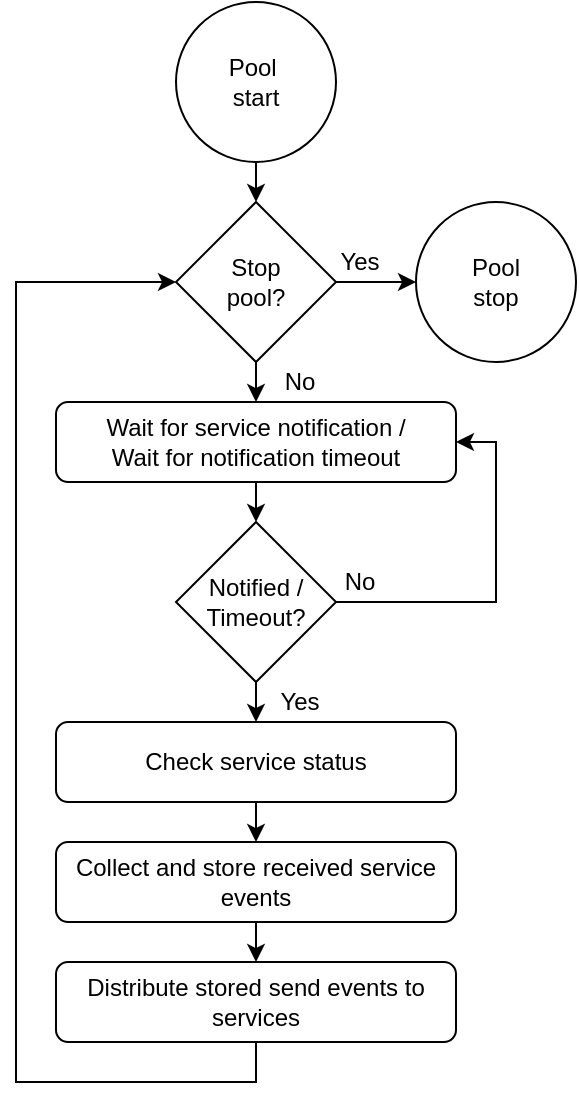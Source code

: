 <mxfile version="17.4.2" type="device"><diagram id="ABakkEomW4vuQibv08w5" name="Page-1"><mxGraphModel dx="279" dy="775" grid="1" gridSize="10" guides="1" tooltips="1" connect="1" arrows="1" fold="1" page="1" pageScale="1" pageWidth="827" pageHeight="1169" math="0" shadow="0"><root><mxCell id="0"/><mxCell id="1" parent="0"/><mxCell id="_U3PIj6Y1nTyuA1hEWH6-22" style="edgeStyle=orthogonalEdgeStyle;rounded=0;orthogonalLoop=1;jettySize=auto;html=1;exitX=0.5;exitY=1;exitDx=0;exitDy=0;entryX=0.5;entryY=0;entryDx=0;entryDy=0;" parent="1" source="_U3PIj6Y1nTyuA1hEWH6-2" target="_U3PIj6Y1nTyuA1hEWH6-10" edge="1"><mxGeometry relative="1" as="geometry"/></mxCell><mxCell id="_U3PIj6Y1nTyuA1hEWH6-2" value="Pool&amp;nbsp;&lt;br&gt;start" style="ellipse;whiteSpace=wrap;html=1;aspect=fixed;" parent="1" vertex="1"><mxGeometry x="940" y="40" width="80" height="80" as="geometry"/></mxCell><mxCell id="gqi7hJR3_T-lTJP68-N5-28" style="edgeStyle=orthogonalEdgeStyle;rounded=0;orthogonalLoop=1;jettySize=auto;html=1;exitX=0.5;exitY=1;exitDx=0;exitDy=0;entryX=0.5;entryY=0;entryDx=0;entryDy=0;" parent="1" source="_U3PIj6Y1nTyuA1hEWH6-3" target="gqi7hJR3_T-lTJP68-N5-24" edge="1"><mxGeometry relative="1" as="geometry"/></mxCell><mxCell id="_U3PIj6Y1nTyuA1hEWH6-3" value="Wait for service notification /&lt;br&gt;Wait for notification timeout" style="rounded=1;whiteSpace=wrap;html=1;" parent="1" vertex="1"><mxGeometry x="880" y="240" width="200" height="40" as="geometry"/></mxCell><mxCell id="_U3PIj6Y1nTyuA1hEWH6-13" style="edgeStyle=orthogonalEdgeStyle;rounded=0;orthogonalLoop=1;jettySize=auto;html=1;exitX=0.5;exitY=1;exitDx=0;exitDy=0;entryX=0.5;entryY=0;entryDx=0;entryDy=0;" parent="1" source="_U3PIj6Y1nTyuA1hEWH6-10" target="_U3PIj6Y1nTyuA1hEWH6-3" edge="1"><mxGeometry relative="1" as="geometry"/></mxCell><mxCell id="_U3PIj6Y1nTyuA1hEWH6-21" style="edgeStyle=orthogonalEdgeStyle;rounded=0;orthogonalLoop=1;jettySize=auto;html=1;exitX=1;exitY=0.5;exitDx=0;exitDy=0;entryX=0;entryY=0.5;entryDx=0;entryDy=0;" parent="1" source="_U3PIj6Y1nTyuA1hEWH6-10" target="_U3PIj6Y1nTyuA1hEWH6-20" edge="1"><mxGeometry relative="1" as="geometry"/></mxCell><mxCell id="_U3PIj6Y1nTyuA1hEWH6-10" value="Stop &lt;br&gt;pool?" style="rhombus;whiteSpace=wrap;html=1;" parent="1" vertex="1"><mxGeometry x="940" y="140" width="80" height="80" as="geometry"/></mxCell><mxCell id="gqi7hJR3_T-lTJP68-N5-5" style="edgeStyle=orthogonalEdgeStyle;rounded=0;orthogonalLoop=1;jettySize=auto;html=1;exitX=0.5;exitY=1;exitDx=0;exitDy=0;entryX=0.5;entryY=0;entryDx=0;entryDy=0;" parent="1" source="_U3PIj6Y1nTyuA1hEWH6-11" target="gqi7hJR3_T-lTJP68-N5-2" edge="1"><mxGeometry relative="1" as="geometry"/></mxCell><mxCell id="_U3PIj6Y1nTyuA1hEWH6-11" value="Check service status" style="rounded=1;whiteSpace=wrap;html=1;" parent="1" vertex="1"><mxGeometry x="880" y="400" width="200" height="40" as="geometry"/></mxCell><mxCell id="_U3PIj6Y1nTyuA1hEWH6-20" value="Pool&lt;br&gt;stop" style="ellipse;whiteSpace=wrap;html=1;aspect=fixed;" parent="1" vertex="1"><mxGeometry x="1060" y="140" width="80" height="80" as="geometry"/></mxCell><mxCell id="_U3PIj6Y1nTyuA1hEWH6-25" value="Yes" style="text;html=1;strokeColor=none;fillColor=none;align=center;verticalAlign=middle;whiteSpace=wrap;rounded=0;" parent="1" vertex="1"><mxGeometry x="1020" y="160" width="24" height="20" as="geometry"/></mxCell><mxCell id="_U3PIj6Y1nTyuA1hEWH6-26" value="No" style="text;html=1;strokeColor=none;fillColor=none;align=center;verticalAlign=middle;whiteSpace=wrap;rounded=0;" parent="1" vertex="1"><mxGeometry x="990" y="220" width="24" height="20" as="geometry"/></mxCell><mxCell id="gqi7hJR3_T-lTJP68-N5-23" style="edgeStyle=orthogonalEdgeStyle;rounded=0;orthogonalLoop=1;jettySize=auto;html=1;exitX=0.5;exitY=1;exitDx=0;exitDy=0;entryX=0.5;entryY=0;entryDx=0;entryDy=0;" parent="1" source="gqi7hJR3_T-lTJP68-N5-2" target="gqi7hJR3_T-lTJP68-N5-22" edge="1"><mxGeometry relative="1" as="geometry"/></mxCell><mxCell id="gqi7hJR3_T-lTJP68-N5-2" value="Collect and store received service events" style="rounded=1;whiteSpace=wrap;html=1;" parent="1" vertex="1"><mxGeometry x="880" y="460" width="200" height="40" as="geometry"/></mxCell><mxCell id="0sYrhrm8kj25sJT5QfxQ-2" style="edgeStyle=orthogonalEdgeStyle;rounded=0;orthogonalLoop=1;jettySize=auto;html=1;exitX=0.5;exitY=1;exitDx=0;exitDy=0;entryX=0;entryY=0.5;entryDx=0;entryDy=0;" edge="1" parent="1" source="gqi7hJR3_T-lTJP68-N5-22" target="_U3PIj6Y1nTyuA1hEWH6-10"><mxGeometry relative="1" as="geometry"><mxPoint x="860" y="180" as="targetPoint"/><Array as="points"><mxPoint x="980" y="580"/><mxPoint x="860" y="580"/><mxPoint x="860" y="180"/></Array></mxGeometry></mxCell><mxCell id="gqi7hJR3_T-lTJP68-N5-22" value="Distribute stored send events to services" style="rounded=1;whiteSpace=wrap;html=1;" parent="1" vertex="1"><mxGeometry x="880" y="520" width="200" height="40" as="geometry"/></mxCell><mxCell id="gqi7hJR3_T-lTJP68-N5-25" style="edgeStyle=orthogonalEdgeStyle;rounded=0;orthogonalLoop=1;jettySize=auto;html=1;exitX=0.5;exitY=1;exitDx=0;exitDy=0;entryX=0.5;entryY=0;entryDx=0;entryDy=0;" parent="1" source="gqi7hJR3_T-lTJP68-N5-24" target="_U3PIj6Y1nTyuA1hEWH6-11" edge="1"><mxGeometry relative="1" as="geometry"/></mxCell><mxCell id="gqi7hJR3_T-lTJP68-N5-32" style="edgeStyle=orthogonalEdgeStyle;rounded=0;orthogonalLoop=1;jettySize=auto;html=1;exitX=1;exitY=0.5;exitDx=0;exitDy=0;entryX=1;entryY=0.5;entryDx=0;entryDy=0;" parent="1" source="gqi7hJR3_T-lTJP68-N5-24" target="_U3PIj6Y1nTyuA1hEWH6-3" edge="1"><mxGeometry relative="1" as="geometry"><Array as="points"><mxPoint x="1100" y="340"/><mxPoint x="1100" y="260"/></Array></mxGeometry></mxCell><mxCell id="gqi7hJR3_T-lTJP68-N5-24" value="Notified /&lt;br&gt;Timeout?" style="rhombus;whiteSpace=wrap;html=1;" parent="1" vertex="1"><mxGeometry x="940" y="300" width="80" height="80" as="geometry"/></mxCell><mxCell id="gqi7hJR3_T-lTJP68-N5-29" value="Yes" style="text;html=1;strokeColor=none;fillColor=none;align=center;verticalAlign=middle;whiteSpace=wrap;rounded=0;" parent="1" vertex="1"><mxGeometry x="990" y="380" width="24" height="20" as="geometry"/></mxCell><mxCell id="gqi7hJR3_T-lTJP68-N5-30" value="No" style="text;html=1;strokeColor=none;fillColor=none;align=center;verticalAlign=middle;whiteSpace=wrap;rounded=0;" parent="1" vertex="1"><mxGeometry x="1020" y="320" width="24" height="20" as="geometry"/></mxCell></root></mxGraphModel></diagram></mxfile>